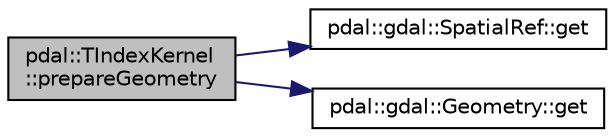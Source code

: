 digraph "pdal::TIndexKernel::prepareGeometry"
{
  edge [fontname="Helvetica",fontsize="10",labelfontname="Helvetica",labelfontsize="10"];
  node [fontname="Helvetica",fontsize="10",shape=record];
  rankdir="LR";
  Node1 [label="pdal::TIndexKernel\l::prepareGeometry",height=0.2,width=0.4,color="black", fillcolor="grey75", style="filled", fontcolor="black"];
  Node1 -> Node2 [color="midnightblue",fontsize="10",style="solid",fontname="Helvetica"];
  Node2 [label="pdal::gdal::SpatialRef::get",height=0.2,width=0.4,color="black", fillcolor="white", style="filled",URL="$classpdal_1_1gdal_1_1SpatialRef.html#a6e9fd085183596f638066f2ef30c99ab"];
  Node1 -> Node3 [color="midnightblue",fontsize="10",style="solid",fontname="Helvetica"];
  Node3 [label="pdal::gdal::Geometry::get",height=0.2,width=0.4,color="black", fillcolor="white", style="filled",URL="$classpdal_1_1gdal_1_1Geometry.html#af2aae75d567627bb51f9751305bd8ad3"];
}
